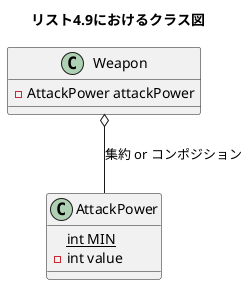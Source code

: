 @startuml class
title リスト4.9におけるクラス図

class Weapon {
    -AttackPower attackPower
}

class AttackPower {
    {static} int MIN
    -int value
}

Weapon o-- AttackPower : 集約 or コンポジション

@enduml
